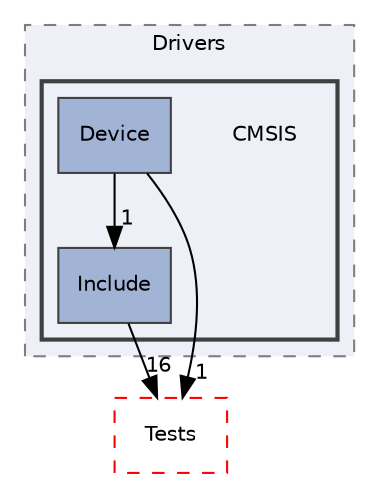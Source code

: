 digraph "C:/Users/Topuz/STM32CubeIDE/workspace_1.6.0/ESP8266-TCP-IP/ESP8266-TCP/Drivers/CMSIS"
{
 // LATEX_PDF_SIZE
  edge [fontname="Helvetica",fontsize="10",labelfontname="Helvetica",labelfontsize="10"];
  node [fontname="Helvetica",fontsize="10",shape=record];
  compound=true
  subgraph clusterdir_e5981f6b789dd380d6bf43224d7e4f8c {
    graph [ bgcolor="#edf0f7", pencolor="grey50", style="filled,dashed,", label="Drivers", fontname="Helvetica", fontsize="10", URL="dir_e5981f6b789dd380d6bf43224d7e4f8c.html"]
  subgraph clusterdir_56d5a2eeed384ae49fc665b47fa21385 {
    graph [ bgcolor="#edf0f7", pencolor="grey25", style="filled,bold,", label="", fontname="Helvetica", fontsize="10", URL="dir_56d5a2eeed384ae49fc665b47fa21385.html"]
    dir_56d5a2eeed384ae49fc665b47fa21385 [shape=plaintext, label="CMSIS"];
  dir_b74d53a37ffbde26cae143a92be7a343 [shape=box, label="Device", style="filled,", fillcolor="#a2b4d6", color="grey25", URL="dir_b74d53a37ffbde26cae143a92be7a343.html"];
  dir_6ec1c020c42f5190e871099157064ee9 [shape=box, label="Include", style="filled,", fillcolor="#a2b4d6", color="grey25", URL="dir_6ec1c020c42f5190e871099157064ee9.html"];
  }
  }
  dir_93a4f2ba67183dd39967c0f948e3c2fb [shape=box, label="Tests", style="dashed,", fillcolor="#edf0f7", color="red", URL="dir_93a4f2ba67183dd39967c0f948e3c2fb.html"];
  dir_b74d53a37ffbde26cae143a92be7a343->dir_6ec1c020c42f5190e871099157064ee9 [headlabel="1", labeldistance=1.5 headhref="dir_000008_000020.html"];
  dir_b74d53a37ffbde26cae143a92be7a343->dir_93a4f2ba67183dd39967c0f948e3c2fb [headlabel="1", labeldistance=1.5 headhref="dir_000008_000043.html"];
  dir_6ec1c020c42f5190e871099157064ee9->dir_93a4f2ba67183dd39967c0f948e3c2fb [headlabel="16", labeldistance=1.5 headhref="dir_000020_000043.html"];
}
